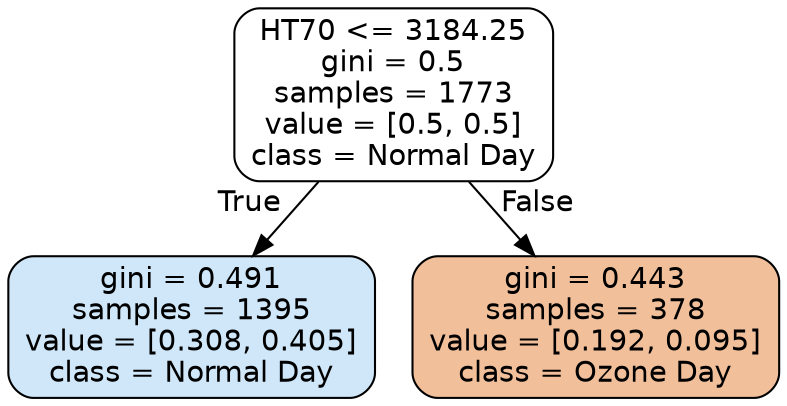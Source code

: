 digraph Tree {
node [shape=box, style="filled, rounded", color="black", fontname=helvetica] ;
edge [fontname=helvetica] ;
0 [label="HT70 <= 3184.25\ngini = 0.5\nsamples = 1773\nvalue = [0.5, 0.5]\nclass = Normal Day", fillcolor="#ffffff"] ;
1 [label="gini = 0.491\nsamples = 1395\nvalue = [0.308, 0.405]\nclass = Normal Day", fillcolor="#cfe7f9"] ;
0 -> 1 [labeldistance=2.5, labelangle=45, headlabel="True"] ;
2 [label="gini = 0.443\nsamples = 378\nvalue = [0.192, 0.095]\nclass = Ozone Day", fillcolor="#f2bf9b"] ;
0 -> 2 [labeldistance=2.5, labelangle=-45, headlabel="False"] ;
}